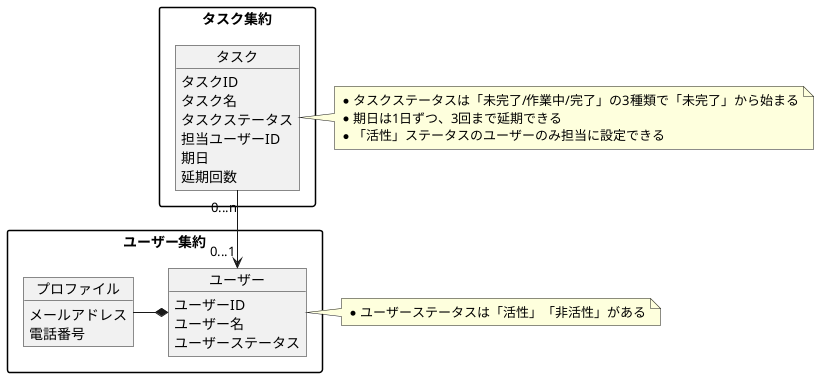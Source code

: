 @startuml NiziProject
skinparam PackageStyle rectangle

package ユーザー集約 {
    object ユーザー {
        ユーザーID
        ユーザー名
        ユーザーステータス
    }
    object プロファイル{
        メールアドレス
        電話番号
    }
}

note right of ユーザー
    * ユーザーステータスは「活性」「非活性」がある
end note

package タスク集約 {
    object タスク {
        タスクID
        タスク名
        タスクステータス
        担当ユーザーID
        期日
        延期回数
    }
}

note right of タスク
    * タスクステータスは「未完了/作業中/完了」の3種類で「未完了」から始まる
    * 期日は1日ずつ、3回まで延期できる
    * 「活性」ステータスのユーザーのみ担当に設定できる
end note

タスク "0...n" -down-> "0...1" ユーザー
プロファイル  -right-*  ユーザー
